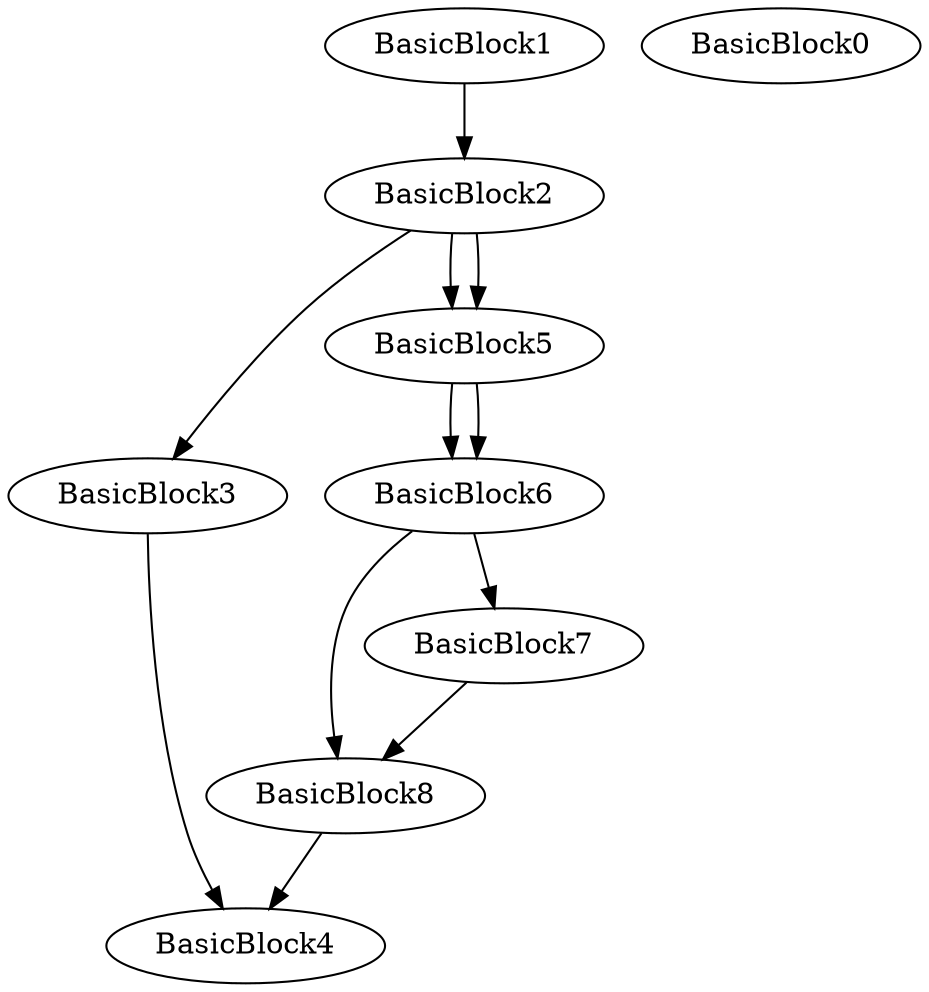 digraph{
BasicBlock3 -> BasicBlock4
BasicBlock8 -> BasicBlock4
BasicBlock2 -> BasicBlock3
BasicBlock7 -> BasicBlock8
BasicBlock6 -> BasicBlock8
BasicBlock1 -> BasicBlock2
BasicBlock6 -> BasicBlock7
BasicBlock5 -> BasicBlock6
BasicBlock1
BasicBlock5 -> BasicBlock6
BasicBlock2 -> BasicBlock5
BasicBlock2 -> BasicBlock5
BasicBlock0
}
